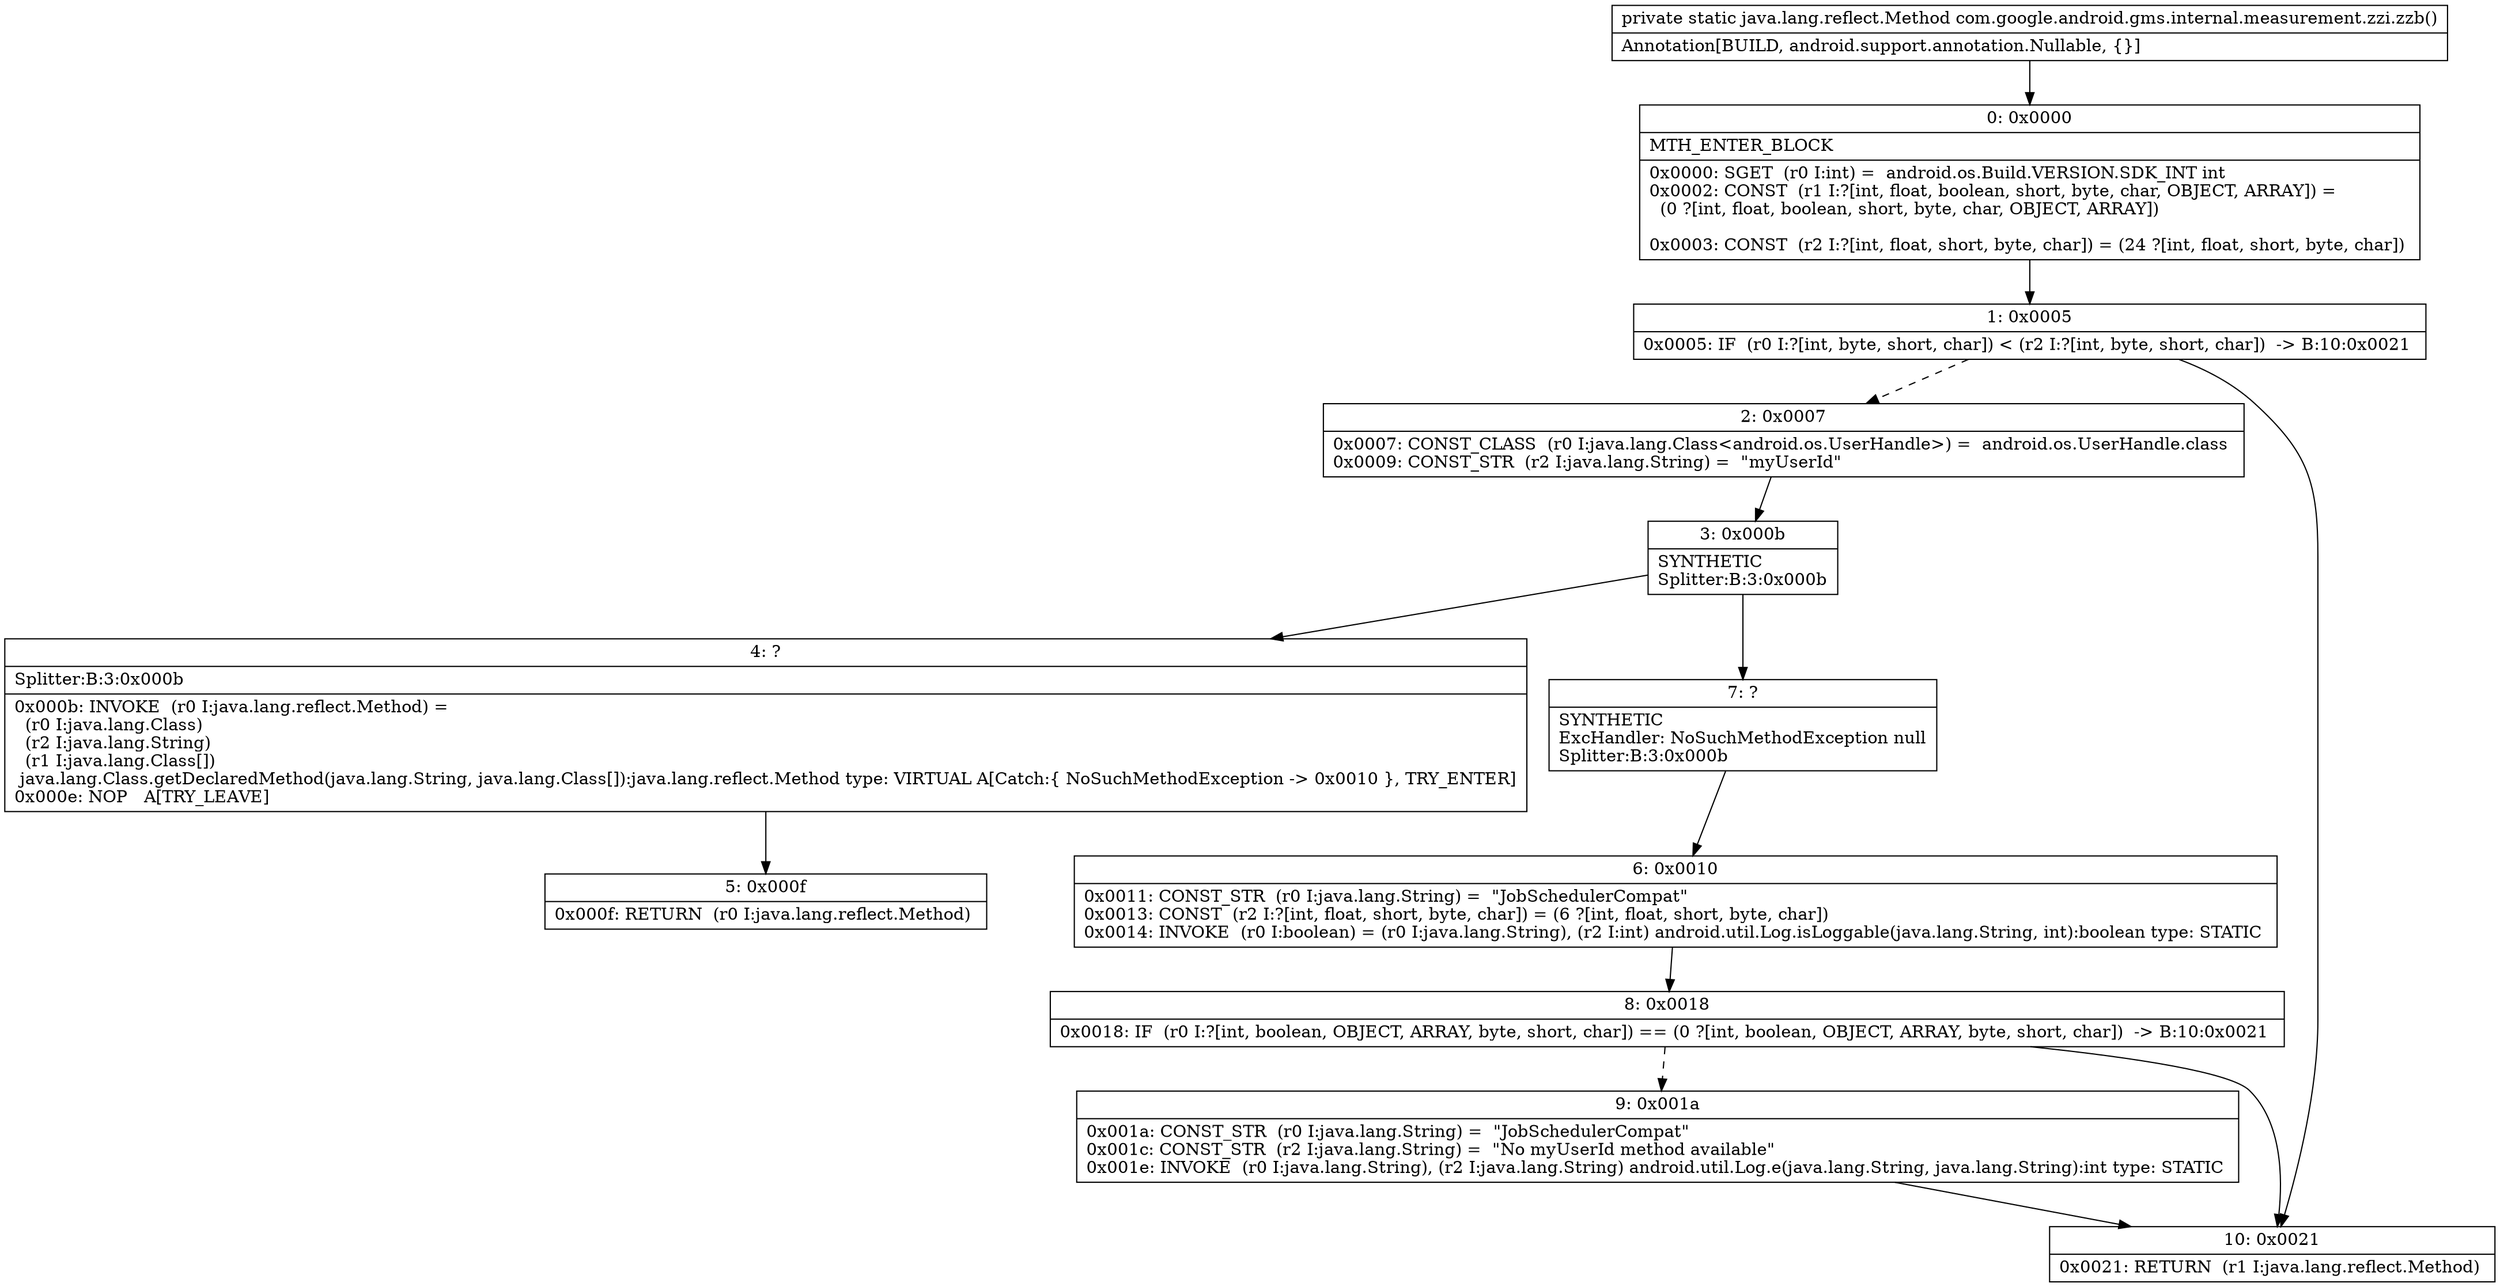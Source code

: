 digraph "CFG forcom.google.android.gms.internal.measurement.zzi.zzb()Ljava\/lang\/reflect\/Method;" {
Node_0 [shape=record,label="{0\:\ 0x0000|MTH_ENTER_BLOCK\l|0x0000: SGET  (r0 I:int) =  android.os.Build.VERSION.SDK_INT int \l0x0002: CONST  (r1 I:?[int, float, boolean, short, byte, char, OBJECT, ARRAY]) = \l  (0 ?[int, float, boolean, short, byte, char, OBJECT, ARRAY])\l \l0x0003: CONST  (r2 I:?[int, float, short, byte, char]) = (24 ?[int, float, short, byte, char]) \l}"];
Node_1 [shape=record,label="{1\:\ 0x0005|0x0005: IF  (r0 I:?[int, byte, short, char]) \< (r2 I:?[int, byte, short, char])  \-\> B:10:0x0021 \l}"];
Node_2 [shape=record,label="{2\:\ 0x0007|0x0007: CONST_CLASS  (r0 I:java.lang.Class\<android.os.UserHandle\>) =  android.os.UserHandle.class \l0x0009: CONST_STR  (r2 I:java.lang.String) =  \"myUserId\" \l}"];
Node_3 [shape=record,label="{3\:\ 0x000b|SYNTHETIC\lSplitter:B:3:0x000b\l}"];
Node_4 [shape=record,label="{4\:\ ?|Splitter:B:3:0x000b\l|0x000b: INVOKE  (r0 I:java.lang.reflect.Method) = \l  (r0 I:java.lang.Class)\l  (r2 I:java.lang.String)\l  (r1 I:java.lang.Class[])\l java.lang.Class.getDeclaredMethod(java.lang.String, java.lang.Class[]):java.lang.reflect.Method type: VIRTUAL A[Catch:\{ NoSuchMethodException \-\> 0x0010 \}, TRY_ENTER]\l0x000e: NOP   A[TRY_LEAVE]\l}"];
Node_5 [shape=record,label="{5\:\ 0x000f|0x000f: RETURN  (r0 I:java.lang.reflect.Method) \l}"];
Node_6 [shape=record,label="{6\:\ 0x0010|0x0011: CONST_STR  (r0 I:java.lang.String) =  \"JobSchedulerCompat\" \l0x0013: CONST  (r2 I:?[int, float, short, byte, char]) = (6 ?[int, float, short, byte, char]) \l0x0014: INVOKE  (r0 I:boolean) = (r0 I:java.lang.String), (r2 I:int) android.util.Log.isLoggable(java.lang.String, int):boolean type: STATIC \l}"];
Node_7 [shape=record,label="{7\:\ ?|SYNTHETIC\lExcHandler: NoSuchMethodException null\lSplitter:B:3:0x000b\l}"];
Node_8 [shape=record,label="{8\:\ 0x0018|0x0018: IF  (r0 I:?[int, boolean, OBJECT, ARRAY, byte, short, char]) == (0 ?[int, boolean, OBJECT, ARRAY, byte, short, char])  \-\> B:10:0x0021 \l}"];
Node_9 [shape=record,label="{9\:\ 0x001a|0x001a: CONST_STR  (r0 I:java.lang.String) =  \"JobSchedulerCompat\" \l0x001c: CONST_STR  (r2 I:java.lang.String) =  \"No myUserId method available\" \l0x001e: INVOKE  (r0 I:java.lang.String), (r2 I:java.lang.String) android.util.Log.e(java.lang.String, java.lang.String):int type: STATIC \l}"];
Node_10 [shape=record,label="{10\:\ 0x0021|0x0021: RETURN  (r1 I:java.lang.reflect.Method) \l}"];
MethodNode[shape=record,label="{private static java.lang.reflect.Method com.google.android.gms.internal.measurement.zzi.zzb()  | Annotation[BUILD, android.support.annotation.Nullable, \{\}]\l}"];
MethodNode -> Node_0;
Node_0 -> Node_1;
Node_1 -> Node_2[style=dashed];
Node_1 -> Node_10;
Node_2 -> Node_3;
Node_3 -> Node_4;
Node_3 -> Node_7;
Node_4 -> Node_5;
Node_6 -> Node_8;
Node_7 -> Node_6;
Node_8 -> Node_9[style=dashed];
Node_8 -> Node_10;
Node_9 -> Node_10;
}

